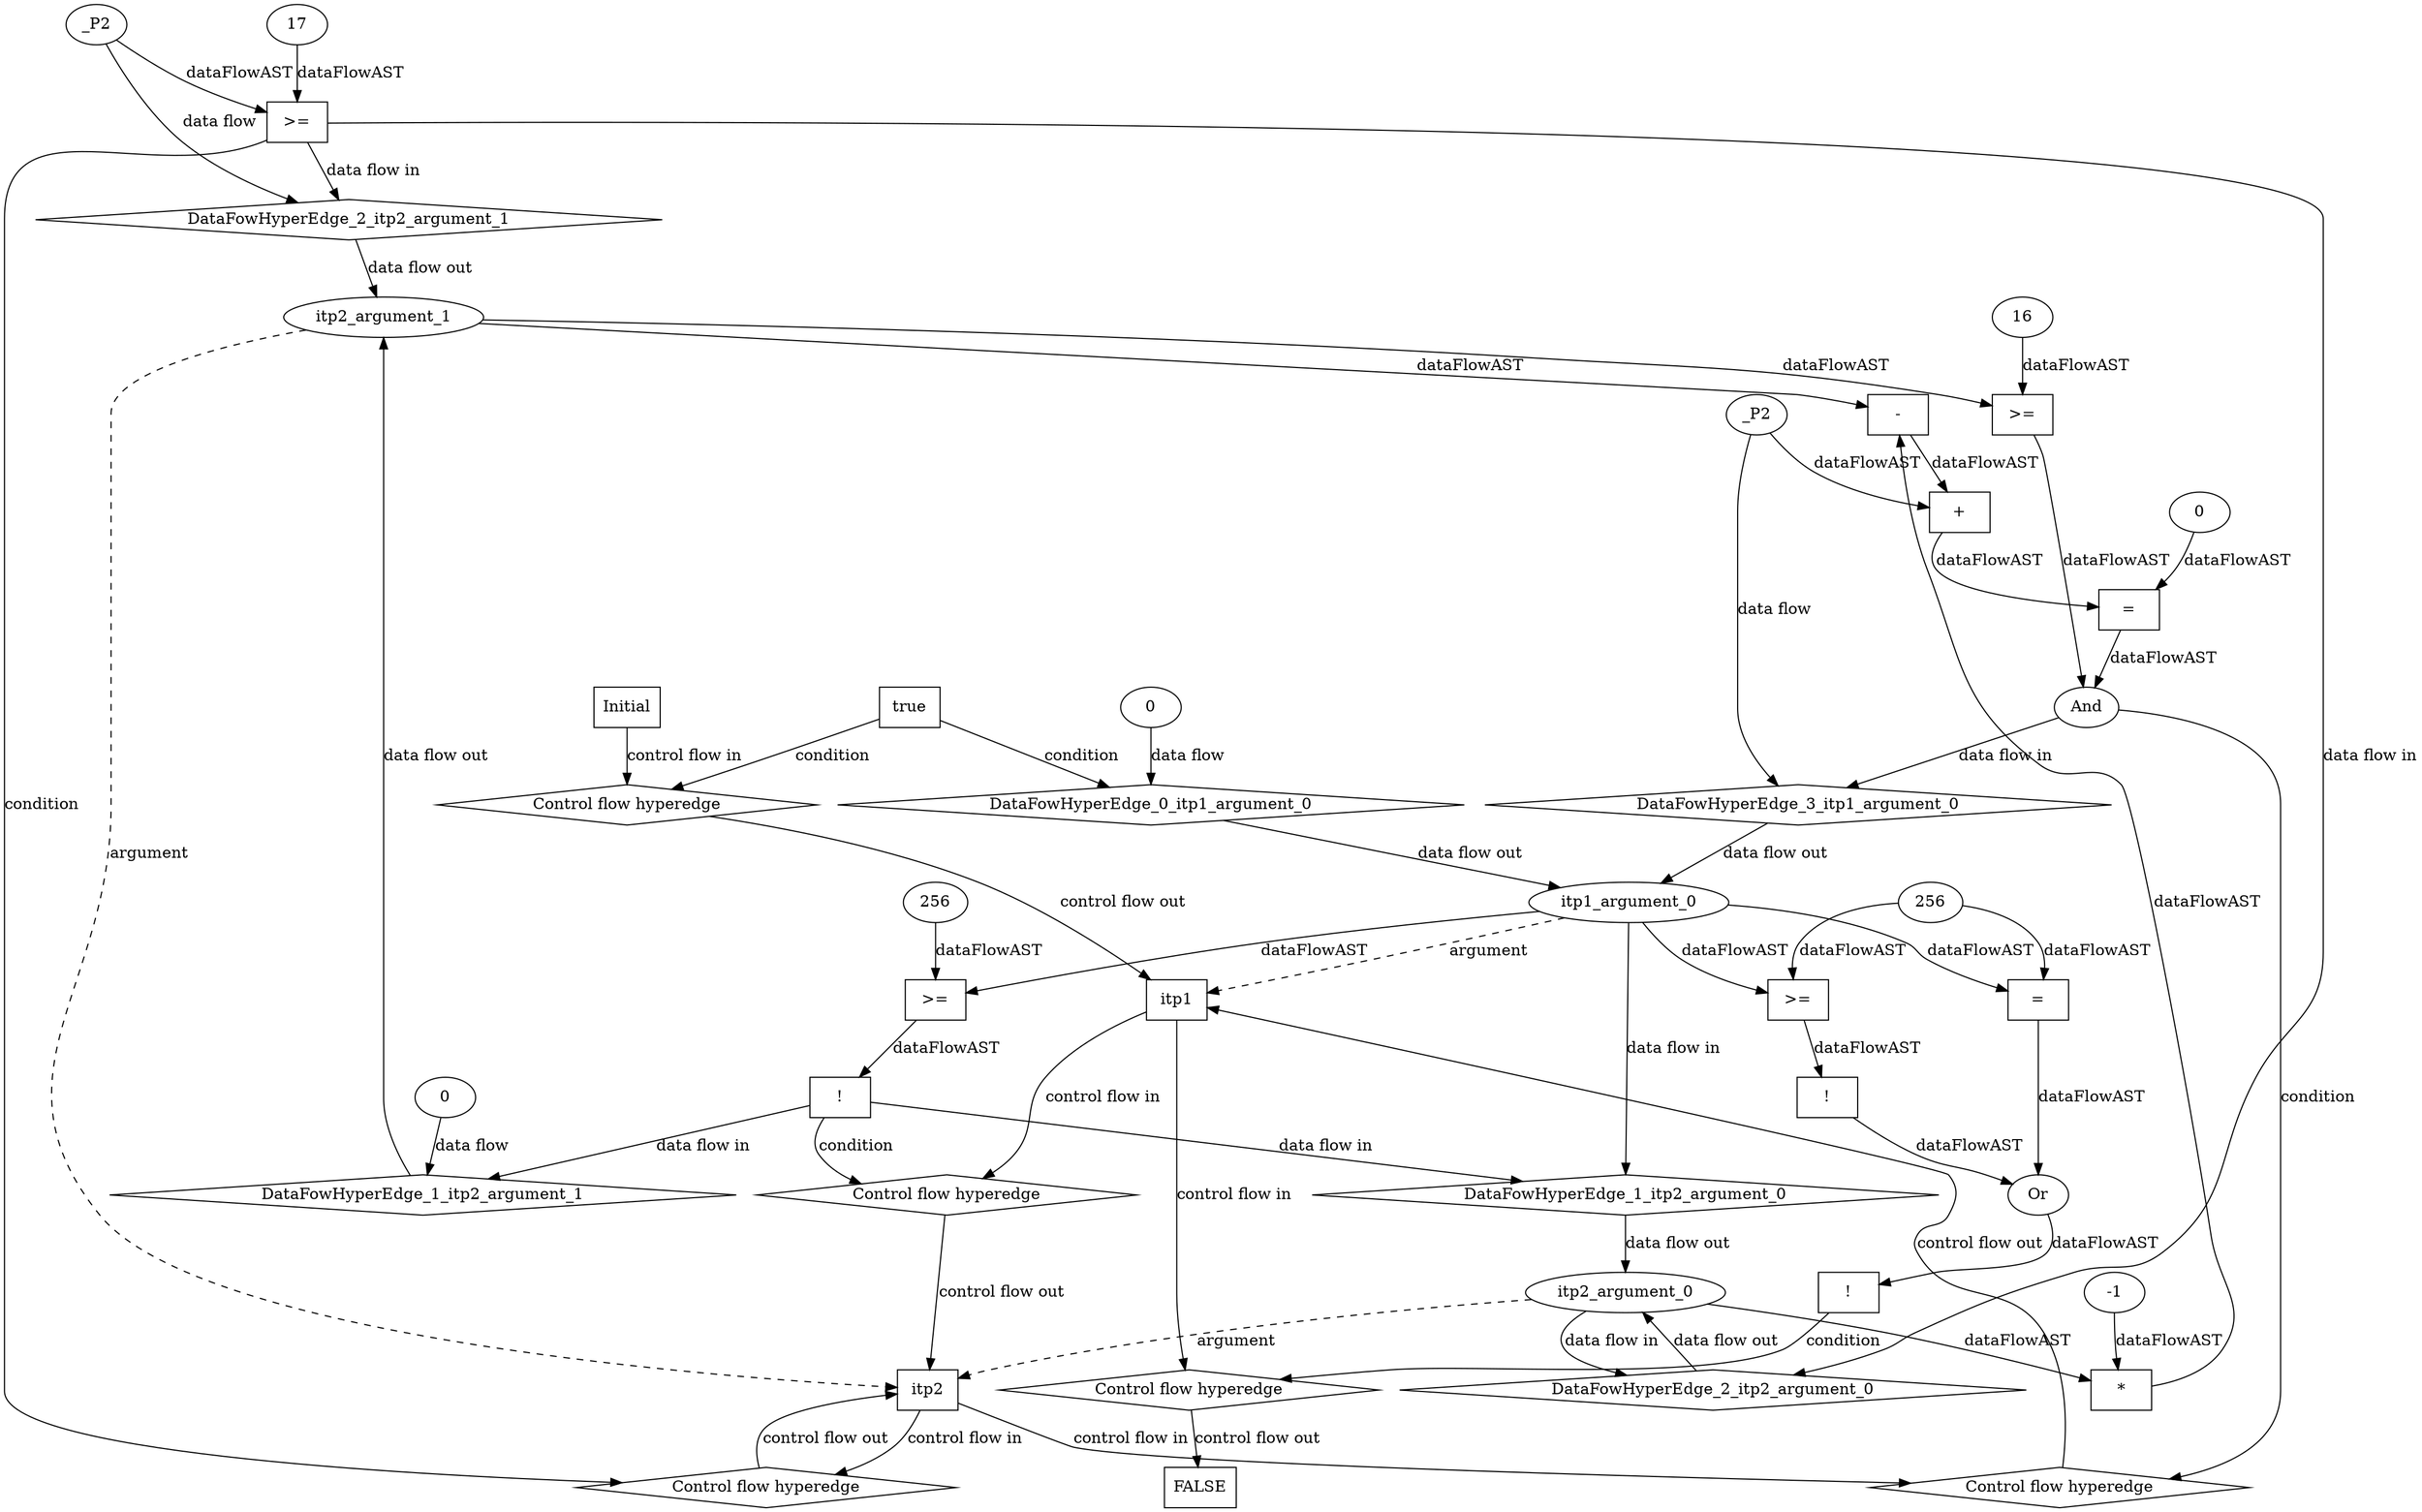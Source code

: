 digraph dag {
"itp1" [label="itp1" nodeName="itp1" class=cfn  shape="rect"];
"itp2" [label="itp2" nodeName="itp2" class=cfn  shape="rect"];
FALSE [label="FALSE" nodeName=FALSE class=cfn  shape="rect"];
Initial [label="Initial" nodeName=Initial class=cfn  shape="rect"];
ControlFowHyperEdge_0 [label="Control flow hyperedge" nodeName=ControlFowHyperEdge_0 class=controlFlowHyperEdge shape="diamond"];
"Initial" -> ControlFowHyperEdge_0 [label="control flow in"]
ControlFowHyperEdge_0 -> "itp1" [label="control flow out"]
ControlFowHyperEdge_1 [label="Control flow hyperedge" nodeName=ControlFowHyperEdge_1 class=controlFlowHyperEdge shape="diamond"];
"itp1" -> ControlFowHyperEdge_1 [label="control flow in"]
ControlFowHyperEdge_1 -> "itp2" [label="control flow out"]
ControlFowHyperEdge_2 [label="Control flow hyperedge" nodeName=ControlFowHyperEdge_2 class=controlFlowHyperEdge shape="diamond"];
"itp2" -> ControlFowHyperEdge_2 [label="control flow in"]
ControlFowHyperEdge_2 -> "itp2" [label="control flow out"]
ControlFowHyperEdge_3 [label="Control flow hyperedge" nodeName=ControlFowHyperEdge_3 class=controlFlowHyperEdge shape="diamond"];
"itp2" -> ControlFowHyperEdge_3 [label="control flow in"]
ControlFowHyperEdge_3 -> "itp1" [label="control flow out"]
ControlFowHyperEdge_4 [label="Control flow hyperedge" nodeName=ControlFowHyperEdge_4 class=controlFlowHyperEdge shape="diamond"];
"itp1" -> ControlFowHyperEdge_4 [label="control flow in"]
ControlFowHyperEdge_4 -> "FALSE" [label="control flow out"]
"itp1_argument_0" [label="itp1_argument_0" nodeName=argument0 class=argument  head="itp1" shape="oval"];
"itp1_argument_0" -> "itp1"[label="argument" style="dashed"]
"itp2_argument_0" [label="itp2_argument_0" nodeName=argument0 class=argument  head="itp2" shape="oval"];
"itp2_argument_0" -> "itp2"[label="argument" style="dashed"]
"itp2_argument_1" [label="itp2_argument_1" nodeName=argument1 class=argument  head="itp2" shape="oval"];
"itp2_argument_1" -> "itp2"[label="argument" style="dashed"]

"true_0" [label="true" nodeName="true_0" class=true shape="rect"];
"true_0" -> "ControlFowHyperEdge_0" [label="condition"];
"xxxitp1___Initial_0xxxdataFlow_0_node_0" [label="0" nodeName="xxxitp1___Initial_0xxxdataFlow_0_node_0" class=Literal ];

"xxxitp1___Initial_0xxxdataFlow_0_node_0" -> "DataFowHyperEdge_0_itp1_argument_0" [label="data flow"];
"xxxitp2___itp1_1xxxguard_0_node_0" [label="!" nodeName="xxxitp2___itp1_1xxxguard_0_node_0" class=Operator shape="rect"];
"xxxitp2___itp1_1xxxguard_0_node_1" [label=">=" nodeName="xxxitp2___itp1_1xxxguard_0_node_1" class=Operator  shape="rect"];
"xxxitp2___itp1_1xxxguard_0_node_3" [label="256" nodeName="xxxitp2___itp1_1xxxguard_0_node_3" class=Literal ];
"xxxitp2___itp1_1xxxguard_0_node_1" -> "xxxitp2___itp1_1xxxguard_0_node_0"[label="dataFlowAST"]
"itp1_argument_0" -> "xxxitp2___itp1_1xxxguard_0_node_1"[label="dataFlowAST"]
"xxxitp2___itp1_1xxxguard_0_node_3" -> "xxxitp2___itp1_1xxxguard_0_node_1"[label="dataFlowAST"]

"xxxitp2___itp1_1xxxguard_0_node_0" -> "ControlFowHyperEdge_1" [label="condition"];
"xxxitp2___itp1_1xxxdataFlow_0_node_0" [label="0" nodeName="xxxitp2___itp1_1xxxdataFlow_0_node_0" class=Literal ];

"xxxitp2___itp1_1xxxdataFlow_0_node_0" -> "DataFowHyperEdge_1_itp2_argument_1" [label="data flow"];
"xxxitp2___itp2_2xxxguard_0_node_0" [label=">=" nodeName="xxxitp2___itp2_2xxxguard_0_node_0" class=Operator  shape="rect"];
"xxxitp2___itp2_2xxxguard_0_node_1" [label="17" nodeName="xxxitp2___itp2_2xxxguard_0_node_1" class=Literal ];
"xxxitp2___itp2_2xxxguard_0_node_1" -> "xxxitp2___itp2_2xxxguard_0_node_0"[label="dataFlowAST"]
"xxxitp2___itp2_2xxxdataFlow_0_node_0" -> "xxxitp2___itp2_2xxxguard_0_node_0"[label="dataFlowAST"]

"xxxitp2___itp2_2xxxguard_0_node_0" -> "ControlFowHyperEdge_2" [label="condition"];
"xxxitp2___itp2_2xxxdataFlow_0_node_0" [label="_P2" nodeName="xxxitp2___itp2_2xxxdataFlow_0_node_0" class=Constant ];

"xxxitp2___itp2_2xxxdataFlow_0_node_0" -> "DataFowHyperEdge_2_itp2_argument_1" [label="data flow"];
"xxxitp1___itp2_3xxxguard_0_node_0" [label="And" nodeName="xxxitp1___itp2_3xxxguard_0_node_0" class=Operator ];
"xxxitp1___itp2_3xxxguard_0_node_1" [label="=" nodeName="xxxitp1___itp2_3xxxguard_0_node_1" class=Operator  shape="rect"];
"xxxitp1___itp2_3xxxguard_0_node_2" [label="+" nodeName="xxxitp1___itp2_3xxxguard_0_node_2" class= Operator shape="rect"];
"xxxitp1___itp2_3xxxguard_0_node_4" [label="-" nodeName="xxxitp1___itp2_3xxxguard_0_node_4" class= Operator shape="rect"];
"xxxitp1___itp2_3xxxguard_0_node_5" [label="*" nodeName="xxxitp1___itp2_3xxxguard_0_node_5" class=Operator  shape="rect"];
"xxxitp1___itp2_3xxxguard_0_node_6" [label="-1" nodeName="xxxitp1___itp2_3xxxguard_0_node_6" class=Coeff ];
"xxxitp1___itp2_3xxxguard_0_node_9" [label="0" nodeName="xxxitp1___itp2_3xxxguard_0_node_9" class=Literal ];
"xxxitp1___itp2_3xxxguard_0_node_10" [label=">=" nodeName="xxxitp1___itp2_3xxxguard_0_node_10" class=Operator  shape="rect"];
"xxxitp1___itp2_3xxxguard_0_node_12" [label="16" nodeName="xxxitp1___itp2_3xxxguard_0_node_12" class=Literal ];
"xxxitp1___itp2_3xxxguard_0_node_1" -> "xxxitp1___itp2_3xxxguard_0_node_0"[label="dataFlowAST"]
"xxxitp1___itp2_3xxxguard_0_node_10" -> "xxxitp1___itp2_3xxxguard_0_node_0"[label="dataFlowAST"]
"xxxitp1___itp2_3xxxguard_0_node_2" -> "xxxitp1___itp2_3xxxguard_0_node_1"[label="dataFlowAST"]
"xxxitp1___itp2_3xxxguard_0_node_9" -> "xxxitp1___itp2_3xxxguard_0_node_1"[label="dataFlowAST"]
"xxxitp1___itp2_3xxxdataFlow_0_node_0" -> "xxxitp1___itp2_3xxxguard_0_node_2"[label="dataFlowAST"]
"xxxitp1___itp2_3xxxguard_0_node_4" -> "xxxitp1___itp2_3xxxguard_0_node_2"[label="dataFlowAST"]
"xxxitp1___itp2_3xxxguard_0_node_5" -> "xxxitp1___itp2_3xxxguard_0_node_4"[label="dataFlowAST"]
"itp2_argument_1" -> "xxxitp1___itp2_3xxxguard_0_node_4"[label="dataFlowAST"]
"xxxitp1___itp2_3xxxguard_0_node_6" -> "xxxitp1___itp2_3xxxguard_0_node_5"[label="dataFlowAST"]
"itp2_argument_0" -> "xxxitp1___itp2_3xxxguard_0_node_5"[label="dataFlowAST"]
"itp2_argument_1" -> "xxxitp1___itp2_3xxxguard_0_node_10"[label="dataFlowAST"]
"xxxitp1___itp2_3xxxguard_0_node_12" -> "xxxitp1___itp2_3xxxguard_0_node_10"[label="dataFlowAST"]

"xxxitp1___itp2_3xxxguard_0_node_0" -> "ControlFowHyperEdge_3" [label="condition"];
"xxxitp1___itp2_3xxxdataFlow_0_node_0" [label="_P2" nodeName="xxxitp1___itp2_3xxxdataFlow_0_node_0" class=Constant ];

"xxxitp1___itp2_3xxxdataFlow_0_node_0" -> "DataFowHyperEdge_3_itp1_argument_0" [label="data flow"];
"xxxFALSE___itp1_4xxxguard_0_node_0" [label="!" nodeName="xxxFALSE___itp1_4xxxguard_0_node_0" class=Operator shape="rect"];
"xxxFALSE___itp1_4xxxguard_0_node_1" [label="Or" nodeName="xxxFALSE___itp1_4xxxguard_0_node_1" class=Operator ];
"xxxFALSE___itp1_4xxxguard_0_node_2" [label="=" nodeName="xxxFALSE___itp1_4xxxguard_0_node_2" class=Operator  shape="rect"];
"xxxFALSE___itp1_4xxxguard_0_node_4" [label="256" nodeName="xxxFALSE___itp1_4xxxguard_0_node_4" class=Literal ];
"xxxFALSE___itp1_4xxxguard_0_node_5" [label="!" nodeName="xxxFALSE___itp1_4xxxguard_0_node_5" class=Operator shape="rect"];
"xxxFALSE___itp1_4xxxguard_0_node_6" [label=">=" nodeName="xxxFALSE___itp1_4xxxguard_0_node_6" class=Operator  shape="rect"];
"xxxFALSE___itp1_4xxxguard_0_node_1" -> "xxxFALSE___itp1_4xxxguard_0_node_0"[label="dataFlowAST"]
"xxxFALSE___itp1_4xxxguard_0_node_2" -> "xxxFALSE___itp1_4xxxguard_0_node_1"[label="dataFlowAST"]
"xxxFALSE___itp1_4xxxguard_0_node_5" -> "xxxFALSE___itp1_4xxxguard_0_node_1"[label="dataFlowAST"]
"itp1_argument_0" -> "xxxFALSE___itp1_4xxxguard_0_node_2"[label="dataFlowAST"]
"xxxFALSE___itp1_4xxxguard_0_node_4" -> "xxxFALSE___itp1_4xxxguard_0_node_2"[label="dataFlowAST"]
"xxxFALSE___itp1_4xxxguard_0_node_6" -> "xxxFALSE___itp1_4xxxguard_0_node_5"[label="dataFlowAST"]
"itp1_argument_0" -> "xxxFALSE___itp1_4xxxguard_0_node_6"[label="dataFlowAST"]
"xxxFALSE___itp1_4xxxguard_0_node_4" -> "xxxFALSE___itp1_4xxxguard_0_node_6"[label="dataFlowAST"]

"xxxFALSE___itp1_4xxxguard_0_node_0" -> "ControlFowHyperEdge_4" [label="condition"];
"DataFowHyperEdge_0_itp1_argument_0" [label="DataFowHyperEdge_0_itp1_argument_0" nodeName="DataFowHyperEdge_0_itp1_argument_0" class=DataFlowHyperedge shape="diamond"];
"DataFowHyperEdge_0_itp1_argument_0" -> "itp1_argument_0"[label="data flow out"]
"true_0" -> "DataFowHyperEdge_0_itp1_argument_0" [label="condition"];
"DataFowHyperEdge_1_itp2_argument_0" [label="DataFowHyperEdge_1_itp2_argument_0" nodeName="DataFowHyperEdge_1_itp2_argument_0" class=DataFlowHyperedge shape="diamond"];
"DataFowHyperEdge_1_itp2_argument_0" -> "itp2_argument_0"[label="data flow out"]
"xxxitp2___itp1_1xxxguard_0_node_0" -> "DataFowHyperEdge_1_itp2_argument_0"[label="data flow in"]
"DataFowHyperEdge_1_itp2_argument_1" [label="DataFowHyperEdge_1_itp2_argument_1" nodeName="DataFowHyperEdge_1_itp2_argument_1" class=DataFlowHyperedge shape="diamond"];
"DataFowHyperEdge_1_itp2_argument_1" -> "itp2_argument_1"[label="data flow out"]
"xxxitp2___itp1_1xxxguard_0_node_0" -> "DataFowHyperEdge_1_itp2_argument_1"[label="data flow in"]
"DataFowHyperEdge_2_itp2_argument_0" [label="DataFowHyperEdge_2_itp2_argument_0" nodeName="DataFowHyperEdge_2_itp2_argument_0" class=DataFlowHyperedge shape="diamond"];
"DataFowHyperEdge_2_itp2_argument_0" -> "itp2_argument_0"[label="data flow out"]
"xxxitp2___itp2_2xxxguard_0_node_0" -> "DataFowHyperEdge_2_itp2_argument_0"[label="data flow in"]
"DataFowHyperEdge_2_itp2_argument_1" [label="DataFowHyperEdge_2_itp2_argument_1" nodeName="DataFowHyperEdge_2_itp2_argument_1" class=DataFlowHyperedge shape="diamond"];
"DataFowHyperEdge_2_itp2_argument_1" -> "itp2_argument_1"[label="data flow out"]
"xxxitp2___itp2_2xxxguard_0_node_0" -> "DataFowHyperEdge_2_itp2_argument_1"[label="data flow in"]
"DataFowHyperEdge_3_itp1_argument_0" [label="DataFowHyperEdge_3_itp1_argument_0" nodeName="DataFowHyperEdge_3_itp1_argument_0" class=DataFlowHyperedge shape="diamond"];
"DataFowHyperEdge_3_itp1_argument_0" -> "itp1_argument_0"[label="data flow out"]
"xxxitp1___itp2_3xxxguard_0_node_0" -> "DataFowHyperEdge_3_itp1_argument_0"[label="data flow in"]
"itp1_argument_0" -> "DataFowHyperEdge_1_itp2_argument_0"[label="data flow in"]
"itp2_argument_0" -> "DataFowHyperEdge_2_itp2_argument_0"[label="data flow in"]




}
